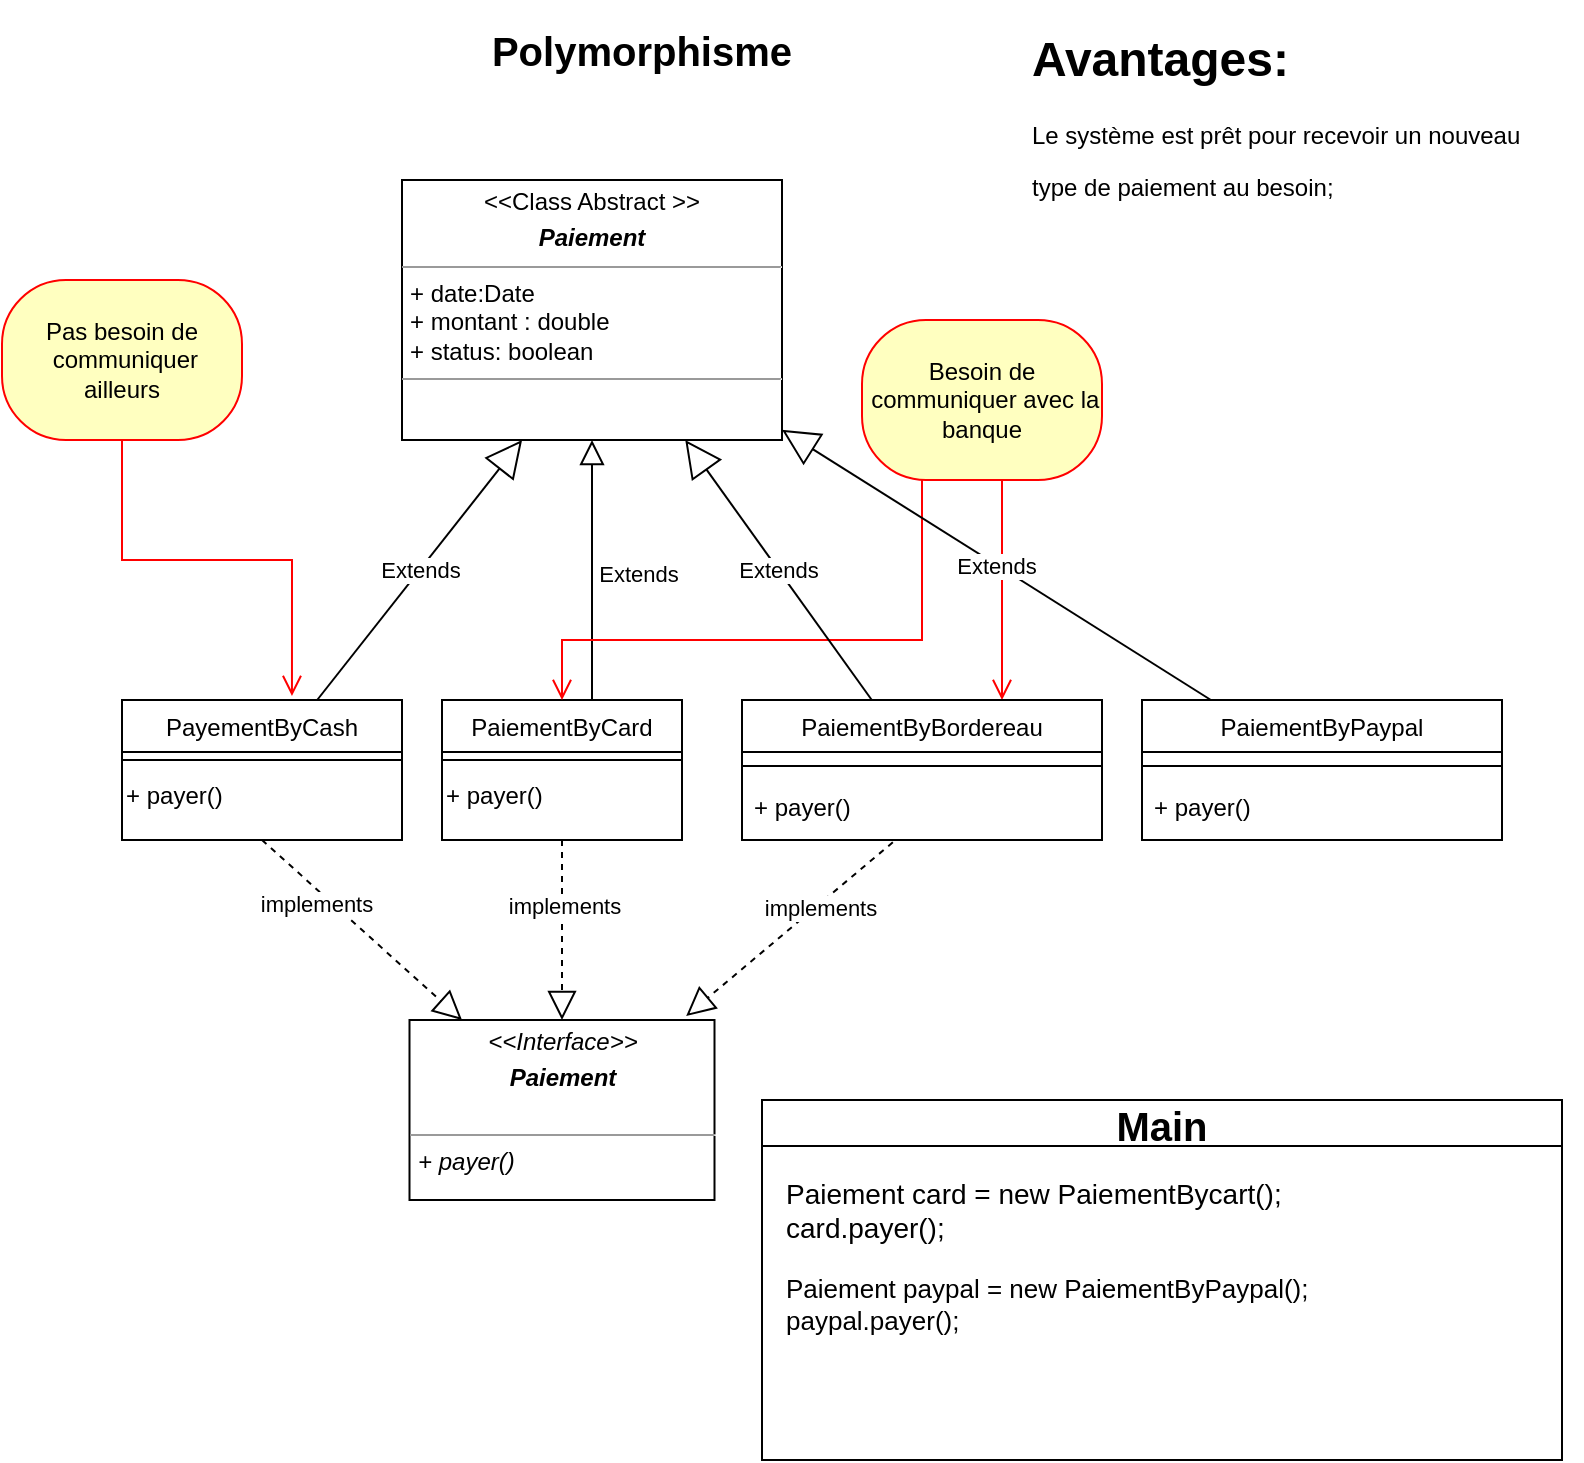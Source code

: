 <mxfile version="20.2.8" type="github">
  <diagram id="C5RBs43oDa-KdzZeNtuy" name="Page-1">
    <mxGraphModel dx="916" dy="843" grid="1" gridSize="10" guides="1" tooltips="1" connect="1" arrows="1" fold="1" page="1" pageScale="1" pageWidth="827" pageHeight="1169" math="0" shadow="0">
      <root>
        <mxCell id="WIyWlLk6GJQsqaUBKTNV-0" />
        <mxCell id="WIyWlLk6GJQsqaUBKTNV-1" parent="WIyWlLk6GJQsqaUBKTNV-0" />
        <mxCell id="zkfFHV4jXpPFQw0GAbJ--6" value="PaiementByCard" style="swimlane;fontStyle=0;align=center;verticalAlign=top;childLayout=stackLayout;horizontal=1;startSize=26;horizontalStack=0;resizeParent=1;resizeLast=0;collapsible=1;marginBottom=0;rounded=0;shadow=0;strokeWidth=1;" parent="WIyWlLk6GJQsqaUBKTNV-1" vertex="1">
          <mxGeometry x="230" y="350" width="120" height="70" as="geometry">
            <mxRectangle x="130" y="380" width="160" height="26" as="alternateBounds" />
          </mxGeometry>
        </mxCell>
        <mxCell id="zkfFHV4jXpPFQw0GAbJ--9" value="" style="line;html=1;strokeWidth=1;align=left;verticalAlign=middle;spacingTop=-1;spacingLeft=3;spacingRight=3;rotatable=0;labelPosition=right;points=[];portConstraint=eastwest;" parent="zkfFHV4jXpPFQw0GAbJ--6" vertex="1">
          <mxGeometry y="26" width="120" height="8" as="geometry" />
        </mxCell>
        <mxCell id="9IxOjkYerTLDLRDFGGTt-15" value="+ payer()" style="text;whiteSpace=wrap;html=1;" parent="zkfFHV4jXpPFQw0GAbJ--6" vertex="1">
          <mxGeometry y="34" width="120" height="26" as="geometry" />
        </mxCell>
        <mxCell id="zkfFHV4jXpPFQw0GAbJ--12" value="" style="endArrow=block;endSize=10;endFill=0;shadow=0;strokeWidth=1;rounded=0;edgeStyle=elbowEdgeStyle;elbow=vertical;entryX=0.5;entryY=1;entryDx=0;entryDy=0;" parent="WIyWlLk6GJQsqaUBKTNV-1" source="zkfFHV4jXpPFQw0GAbJ--6" target="9IxOjkYerTLDLRDFGGTt-4" edge="1">
          <mxGeometry width="160" relative="1" as="geometry">
            <mxPoint x="330" y="193" as="sourcePoint" />
            <mxPoint x="430" y="248" as="targetPoint" />
            <Array as="points">
              <mxPoint x="305" y="320" />
            </Array>
          </mxGeometry>
        </mxCell>
        <mxCell id="9IxOjkYerTLDLRDFGGTt-0" value="&lt;p style=&quot;margin:0px;margin-top:4px;text-align:center;&quot;&gt;&lt;i&gt;&amp;lt;&amp;lt;Interface&amp;gt;&amp;gt;&lt;/i&gt;&lt;/p&gt;&lt;p style=&quot;margin:0px;margin-top:4px;text-align:center;&quot;&gt;&lt;i&gt;&lt;b&gt;Paiement&lt;/b&gt;&lt;br&gt;&lt;/i&gt;&lt;/p&gt;&lt;i&gt;&lt;br&gt;&lt;/i&gt;&lt;hr size=&quot;1&quot;&gt;&lt;p style=&quot;margin:0px;margin-left:4px;&quot;&gt;&lt;i&gt;+ payer()&lt;br&gt;&lt;/i&gt;&lt;/p&gt;" style="verticalAlign=top;align=left;overflow=fill;fontSize=12;fontFamily=Helvetica;html=1;" parent="WIyWlLk6GJQsqaUBKTNV-1" vertex="1">
          <mxGeometry x="213.75" y="510" width="152.5" height="90" as="geometry" />
        </mxCell>
        <mxCell id="9IxOjkYerTLDLRDFGGTt-4" value="&lt;p style=&quot;margin:0px;margin-top:4px;text-align:center;&quot;&gt;&amp;lt;&amp;lt;Class Abstract &amp;gt;&amp;gt;&lt;/p&gt;&lt;p style=&quot;margin:0px;margin-top:4px;text-align:center;&quot;&gt;&lt;i&gt;&lt;b&gt;Paiement&lt;/b&gt;&lt;/i&gt;&lt;br&gt;&lt;/p&gt;&lt;hr size=&quot;1&quot;&gt;&lt;p style=&quot;margin:0px;margin-left:4px;&quot;&gt;+ date:Date&lt;/p&gt;&lt;p style=&quot;margin:0px;margin-left:4px;&quot;&gt;+ montant : double&lt;/p&gt;&lt;p style=&quot;margin:0px;margin-left:4px;&quot;&gt;+ status: boolean&lt;br&gt;&lt;/p&gt;&lt;hr size=&quot;1&quot;&gt;&lt;p style=&quot;margin:0px;margin-left:4px;&quot;&gt;&lt;br&gt;&lt;br&gt;&lt;/p&gt;" style="verticalAlign=top;align=left;overflow=fill;fontSize=12;fontFamily=Helvetica;html=1;" parent="WIyWlLk6GJQsqaUBKTNV-1" vertex="1">
          <mxGeometry x="210" y="90" width="190" height="130" as="geometry" />
        </mxCell>
        <mxCell id="9IxOjkYerTLDLRDFGGTt-6" value="PayementByCash" style="swimlane;fontStyle=0;align=center;verticalAlign=top;childLayout=stackLayout;horizontal=1;startSize=26;horizontalStack=0;resizeParent=1;resizeLast=0;collapsible=1;marginBottom=0;rounded=0;shadow=0;strokeWidth=1;" parent="WIyWlLk6GJQsqaUBKTNV-1" vertex="1">
          <mxGeometry x="70" y="350" width="140" height="70" as="geometry">
            <mxRectangle x="130" y="380" width="160" height="26" as="alternateBounds" />
          </mxGeometry>
        </mxCell>
        <mxCell id="9IxOjkYerTLDLRDFGGTt-7" value="" style="line;html=1;strokeWidth=1;align=left;verticalAlign=middle;spacingTop=-1;spacingLeft=3;spacingRight=3;rotatable=0;labelPosition=right;points=[];portConstraint=eastwest;" parent="9IxOjkYerTLDLRDFGGTt-6" vertex="1">
          <mxGeometry y="26" width="140" height="8" as="geometry" />
        </mxCell>
        <mxCell id="9IxOjkYerTLDLRDFGGTt-16" value="+ payer()" style="text;whiteSpace=wrap;html=1;" parent="9IxOjkYerTLDLRDFGGTt-6" vertex="1">
          <mxGeometry y="34" width="140" height="30" as="geometry" />
        </mxCell>
        <mxCell id="9IxOjkYerTLDLRDFGGTt-12" value="" style="endArrow=block;dashed=1;endFill=0;endSize=12;html=1;rounded=0;exitX=0.5;exitY=1;exitDx=0;exitDy=0;" parent="WIyWlLk6GJQsqaUBKTNV-1" source="zkfFHV4jXpPFQw0GAbJ--6" target="9IxOjkYerTLDLRDFGGTt-0" edge="1">
          <mxGeometry width="160" relative="1" as="geometry">
            <mxPoint x="330" y="430" as="sourcePoint" />
            <mxPoint x="490" y="430" as="targetPoint" />
          </mxGeometry>
        </mxCell>
        <mxCell id="9IxOjkYerTLDLRDFGGTt-13" value="implements" style="edgeLabel;html=1;align=center;verticalAlign=middle;resizable=0;points=[];" parent="9IxOjkYerTLDLRDFGGTt-12" vertex="1" connectable="0">
          <mxGeometry x="-0.274" y="1" relative="1" as="geometry">
            <mxPoint as="offset" />
          </mxGeometry>
        </mxCell>
        <mxCell id="9IxOjkYerTLDLRDFGGTt-18" value="" style="endArrow=block;dashed=1;endFill=0;endSize=12;html=1;rounded=0;entryX=0.907;entryY=-0.022;entryDx=0;entryDy=0;entryPerimeter=0;exitX=0.419;exitY=1.038;exitDx=0;exitDy=0;exitPerimeter=0;" parent="WIyWlLk6GJQsqaUBKTNV-1" source="9IxOjkYerTLDLRDFGGTt-41" target="9IxOjkYerTLDLRDFGGTt-0" edge="1">
          <mxGeometry width="160" relative="1" as="geometry">
            <mxPoint x="462" y="430" as="sourcePoint" />
            <mxPoint x="340" y="520" as="targetPoint" />
          </mxGeometry>
        </mxCell>
        <mxCell id="9IxOjkYerTLDLRDFGGTt-19" value="implements" style="edgeLabel;html=1;align=center;verticalAlign=middle;resizable=0;points=[];" parent="9IxOjkYerTLDLRDFGGTt-18" vertex="1" connectable="0">
          <mxGeometry x="-0.274" y="1" relative="1" as="geometry">
            <mxPoint as="offset" />
          </mxGeometry>
        </mxCell>
        <mxCell id="9IxOjkYerTLDLRDFGGTt-22" value="" style="endArrow=block;dashed=1;endFill=0;endSize=12;html=1;rounded=0;exitX=0.5;exitY=1;exitDx=0;exitDy=0;" parent="WIyWlLk6GJQsqaUBKTNV-1" source="9IxOjkYerTLDLRDFGGTt-6" target="9IxOjkYerTLDLRDFGGTt-0" edge="1">
          <mxGeometry width="160" relative="1" as="geometry">
            <mxPoint x="210" y="420" as="sourcePoint" />
            <mxPoint x="366.03" y="520.99" as="targetPoint" />
          </mxGeometry>
        </mxCell>
        <mxCell id="9IxOjkYerTLDLRDFGGTt-23" value="implements" style="edgeLabel;html=1;align=center;verticalAlign=middle;resizable=0;points=[];" parent="9IxOjkYerTLDLRDFGGTt-22" vertex="1" connectable="0">
          <mxGeometry x="-0.274" y="1" relative="1" as="geometry">
            <mxPoint x="-10" as="offset" />
          </mxGeometry>
        </mxCell>
        <mxCell id="9IxOjkYerTLDLRDFGGTt-24" value="Extends" style="edgeLabel;html=1;align=center;verticalAlign=middle;resizable=0;points=[];" parent="WIyWlLk6GJQsqaUBKTNV-1" vertex="1" connectable="0">
          <mxGeometry x="320" y="340" as="geometry">
            <mxPoint x="8" y="-53" as="offset" />
          </mxGeometry>
        </mxCell>
        <mxCell id="9IxOjkYerTLDLRDFGGTt-32" value="Pas besoin de&lt;br&gt;&amp;nbsp;communiquer&lt;br&gt;ailleurs" style="rounded=1;whiteSpace=wrap;html=1;arcSize=40;fontColor=#000000;fillColor=#ffffc0;strokeColor=#ff0000;" parent="WIyWlLk6GJQsqaUBKTNV-1" vertex="1">
          <mxGeometry x="10" y="140" width="120" height="80" as="geometry" />
        </mxCell>
        <mxCell id="9IxOjkYerTLDLRDFGGTt-33" value="" style="edgeStyle=orthogonalEdgeStyle;html=1;verticalAlign=bottom;endArrow=open;endSize=8;strokeColor=#ff0000;rounded=0;entryX=0.607;entryY=-0.029;entryDx=0;entryDy=0;entryPerimeter=0;" parent="WIyWlLk6GJQsqaUBKTNV-1" source="9IxOjkYerTLDLRDFGGTt-32" target="9IxOjkYerTLDLRDFGGTt-6" edge="1">
          <mxGeometry relative="1" as="geometry">
            <mxPoint x="90" y="370" as="targetPoint" />
            <Array as="points">
              <mxPoint x="70" y="280" />
              <mxPoint x="155" y="280" />
            </Array>
          </mxGeometry>
        </mxCell>
        <mxCell id="9IxOjkYerTLDLRDFGGTt-34" value="Besoin de&lt;br&gt;&amp;nbsp;communiquer avec la banque" style="rounded=1;whiteSpace=wrap;html=1;arcSize=40;fontColor=#000000;fillColor=#ffffc0;strokeColor=#ff0000;" parent="WIyWlLk6GJQsqaUBKTNV-1" vertex="1">
          <mxGeometry x="440" y="160" width="120" height="80" as="geometry" />
        </mxCell>
        <mxCell id="9IxOjkYerTLDLRDFGGTt-35" value="" style="edgeStyle=orthogonalEdgeStyle;html=1;verticalAlign=bottom;endArrow=open;endSize=8;strokeColor=#ff0000;rounded=0;" parent="WIyWlLk6GJQsqaUBKTNV-1" source="9IxOjkYerTLDLRDFGGTt-34" edge="1">
          <mxGeometry relative="1" as="geometry">
            <mxPoint x="510" y="350" as="targetPoint" />
            <Array as="points">
              <mxPoint x="510" y="310" />
              <mxPoint x="510" y="310" />
            </Array>
          </mxGeometry>
        </mxCell>
        <mxCell id="9IxOjkYerTLDLRDFGGTt-36" value="" style="edgeStyle=orthogonalEdgeStyle;html=1;verticalAlign=bottom;endArrow=open;endSize=8;strokeColor=#ff0000;rounded=0;" parent="WIyWlLk6GJQsqaUBKTNV-1" source="9IxOjkYerTLDLRDFGGTt-34" target="zkfFHV4jXpPFQw0GAbJ--6" edge="1">
          <mxGeometry relative="1" as="geometry">
            <mxPoint x="520" y="360" as="targetPoint" />
            <mxPoint x="570" y="280" as="sourcePoint" />
            <Array as="points">
              <mxPoint x="470" y="320" />
              <mxPoint x="290" y="320" />
            </Array>
          </mxGeometry>
        </mxCell>
        <mxCell id="9IxOjkYerTLDLRDFGGTt-38" value="PaiementByBordereau" style="swimlane;fontStyle=0;align=center;verticalAlign=top;childLayout=stackLayout;horizontal=1;startSize=26;horizontalStack=0;resizeParent=1;resizeParentMax=0;resizeLast=0;collapsible=1;marginBottom=0;" parent="WIyWlLk6GJQsqaUBKTNV-1" vertex="1">
          <mxGeometry x="380" y="350" width="180" height="70" as="geometry" />
        </mxCell>
        <mxCell id="9IxOjkYerTLDLRDFGGTt-40" value="" style="line;strokeWidth=1;fillColor=none;align=left;verticalAlign=middle;spacingTop=-1;spacingLeft=3;spacingRight=3;rotatable=0;labelPosition=right;points=[];portConstraint=eastwest;strokeColor=inherit;" parent="9IxOjkYerTLDLRDFGGTt-38" vertex="1">
          <mxGeometry y="26" width="180" height="14" as="geometry" />
        </mxCell>
        <mxCell id="9IxOjkYerTLDLRDFGGTt-41" value="+ payer()&#xa;" style="text;strokeColor=none;fillColor=none;align=left;verticalAlign=top;spacingLeft=4;spacingRight=4;overflow=hidden;rotatable=0;points=[[0,0.5],[1,0.5]];portConstraint=eastwest;" parent="9IxOjkYerTLDLRDFGGTt-38" vertex="1">
          <mxGeometry y="40" width="180" height="30" as="geometry" />
        </mxCell>
        <mxCell id="9IxOjkYerTLDLRDFGGTt-43" value="Extends" style="endArrow=block;endSize=16;endFill=0;html=1;rounded=0;entryX=0.316;entryY=1;entryDx=0;entryDy=0;entryPerimeter=0;" parent="WIyWlLk6GJQsqaUBKTNV-1" source="9IxOjkYerTLDLRDFGGTt-6" target="9IxOjkYerTLDLRDFGGTt-4" edge="1">
          <mxGeometry width="160" relative="1" as="geometry">
            <mxPoint x="110" y="260" as="sourcePoint" />
            <mxPoint x="270" y="260" as="targetPoint" />
          </mxGeometry>
        </mxCell>
        <mxCell id="9IxOjkYerTLDLRDFGGTt-44" value="Extends" style="endArrow=block;endSize=16;endFill=0;html=1;rounded=0;" parent="WIyWlLk6GJQsqaUBKTNV-1" source="9IxOjkYerTLDLRDFGGTt-38" target="9IxOjkYerTLDLRDFGGTt-4" edge="1">
          <mxGeometry width="160" relative="1" as="geometry">
            <mxPoint x="120" y="270" as="sourcePoint" />
            <mxPoint x="280" y="270" as="targetPoint" />
          </mxGeometry>
        </mxCell>
        <mxCell id="9IxOjkYerTLDLRDFGGTt-45" value="&lt;h1&gt;Avantages:&lt;/h1&gt;&lt;p&gt;Le système est prêt pour recevoir un nouveau&lt;/p&gt;&lt;p&gt;type de paiement au besoin;&lt;br&gt;&lt;/p&gt;" style="text;html=1;strokeColor=none;fillColor=none;spacing=5;spacingTop=-20;whiteSpace=wrap;overflow=hidden;rounded=0;" parent="WIyWlLk6GJQsqaUBKTNV-1" vertex="1">
          <mxGeometry x="520" y="10" width="280" height="110" as="geometry" />
        </mxCell>
        <mxCell id="9IxOjkYerTLDLRDFGGTt-46" value="Polymorphisme" style="text;html=1;strokeColor=none;fillColor=none;align=center;verticalAlign=middle;whiteSpace=wrap;rounded=0;fontSize=20;fontStyle=1" parent="WIyWlLk6GJQsqaUBKTNV-1" vertex="1">
          <mxGeometry x="230" y="10" width="200" height="30" as="geometry" />
        </mxCell>
        <mxCell id="9IxOjkYerTLDLRDFGGTt-47" value="Main" style="swimlane;fontSize=20;" parent="WIyWlLk6GJQsqaUBKTNV-1" vertex="1">
          <mxGeometry x="390" y="550" width="400" height="180" as="geometry" />
        </mxCell>
        <mxCell id="9IxOjkYerTLDLRDFGGTt-48" value="&lt;div&gt;Paiement card = new PaiementBycart();&lt;/div&gt;&lt;div&gt;card.payer();&lt;br&gt;&lt;/div&gt;" style="text;html=1;align=left;verticalAlign=middle;resizable=0;points=[];autosize=1;strokeColor=none;fillColor=none;fontSize=14;" parent="9IxOjkYerTLDLRDFGGTt-47" vertex="1">
          <mxGeometry x="10" y="30" width="280" height="50" as="geometry" />
        </mxCell>
        <mxCell id="prvIpakaxeABfu2lIwOq-4" value="&lt;div style=&quot;font-size: 13px;&quot;&gt;Paiement paypal = new PaiementByPaypal();&lt;/div&gt;&lt;div style=&quot;font-size: 13px;&quot;&gt;paypal.payer();&lt;br style=&quot;font-size: 13px;&quot;&gt;&lt;/div&gt;" style="text;whiteSpace=wrap;html=1;fontSize=13;" vertex="1" parent="9IxOjkYerTLDLRDFGGTt-47">
          <mxGeometry x="10" y="80" width="360" height="50" as="geometry" />
        </mxCell>
        <mxCell id="prvIpakaxeABfu2lIwOq-0" value="PaiementByPaypal" style="swimlane;fontStyle=0;align=center;verticalAlign=top;childLayout=stackLayout;horizontal=1;startSize=26;horizontalStack=0;resizeParent=1;resizeParentMax=0;resizeLast=0;collapsible=1;marginBottom=0;" vertex="1" parent="WIyWlLk6GJQsqaUBKTNV-1">
          <mxGeometry x="580" y="350" width="180" height="70" as="geometry" />
        </mxCell>
        <mxCell id="prvIpakaxeABfu2lIwOq-1" value="" style="line;strokeWidth=1;fillColor=none;align=left;verticalAlign=middle;spacingTop=-1;spacingLeft=3;spacingRight=3;rotatable=0;labelPosition=right;points=[];portConstraint=eastwest;strokeColor=inherit;" vertex="1" parent="prvIpakaxeABfu2lIwOq-0">
          <mxGeometry y="26" width="180" height="14" as="geometry" />
        </mxCell>
        <mxCell id="prvIpakaxeABfu2lIwOq-2" value="+ payer()&#xa;" style="text;strokeColor=none;fillColor=none;align=left;verticalAlign=top;spacingLeft=4;spacingRight=4;overflow=hidden;rotatable=0;points=[[0,0.5],[1,0.5]];portConstraint=eastwest;" vertex="1" parent="prvIpakaxeABfu2lIwOq-0">
          <mxGeometry y="40" width="180" height="30" as="geometry" />
        </mxCell>
        <mxCell id="prvIpakaxeABfu2lIwOq-3" value="Extends" style="endArrow=block;endSize=16;endFill=0;html=1;rounded=0;" edge="1" parent="WIyWlLk6GJQsqaUBKTNV-1" source="prvIpakaxeABfu2lIwOq-0" target="9IxOjkYerTLDLRDFGGTt-4">
          <mxGeometry width="160" relative="1" as="geometry">
            <mxPoint x="494.891" y="360" as="sourcePoint" />
            <mxPoint x="401.63" y="230" as="targetPoint" />
          </mxGeometry>
        </mxCell>
      </root>
    </mxGraphModel>
  </diagram>
</mxfile>
